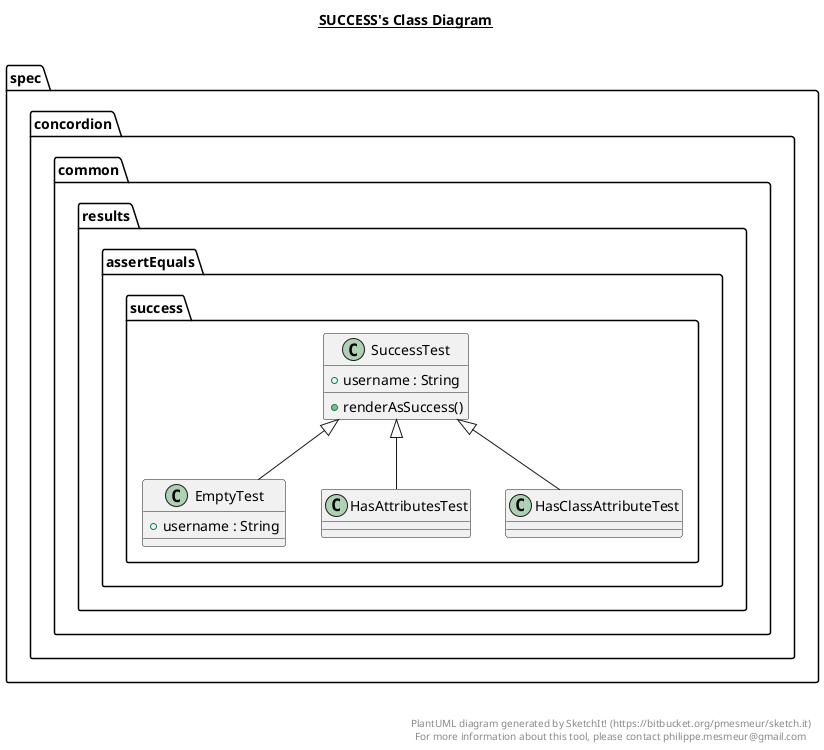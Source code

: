 @startuml

title __SUCCESS's Class Diagram__\n

  package spec.concordion {
    package spec.concordion.common.results {
      package spec.concordion.common.results.assertEquals.success {
        class EmptyTest {
            + username : String
        }
      }
    }
  }
  

  package spec.concordion {
    package spec.concordion.common.results {
      package spec.concordion.common.results.assertEquals.success {
        class HasAttributesTest {
        }
      }
    }
  }
  

  package spec.concordion {
    package spec.concordion.common.results {
      package spec.concordion.common.results.assertEquals.success {
        class HasClassAttributeTest {
        }
      }
    }
  }
  

  package spec.concordion {
    package spec.concordion.common.results {
      package spec.concordion.common.results.assertEquals.success {
        class SuccessTest {
            + username : String
            + renderAsSuccess()
        }
      }
    }
  }
  

  EmptyTest -up-|> SuccessTest
  HasAttributesTest -up-|> SuccessTest
  HasClassAttributeTest -up-|> SuccessTest


right footer


PlantUML diagram generated by SketchIt! (https://bitbucket.org/pmesmeur/sketch.it)
For more information about this tool, please contact philippe.mesmeur@gmail.com
endfooter

@enduml
